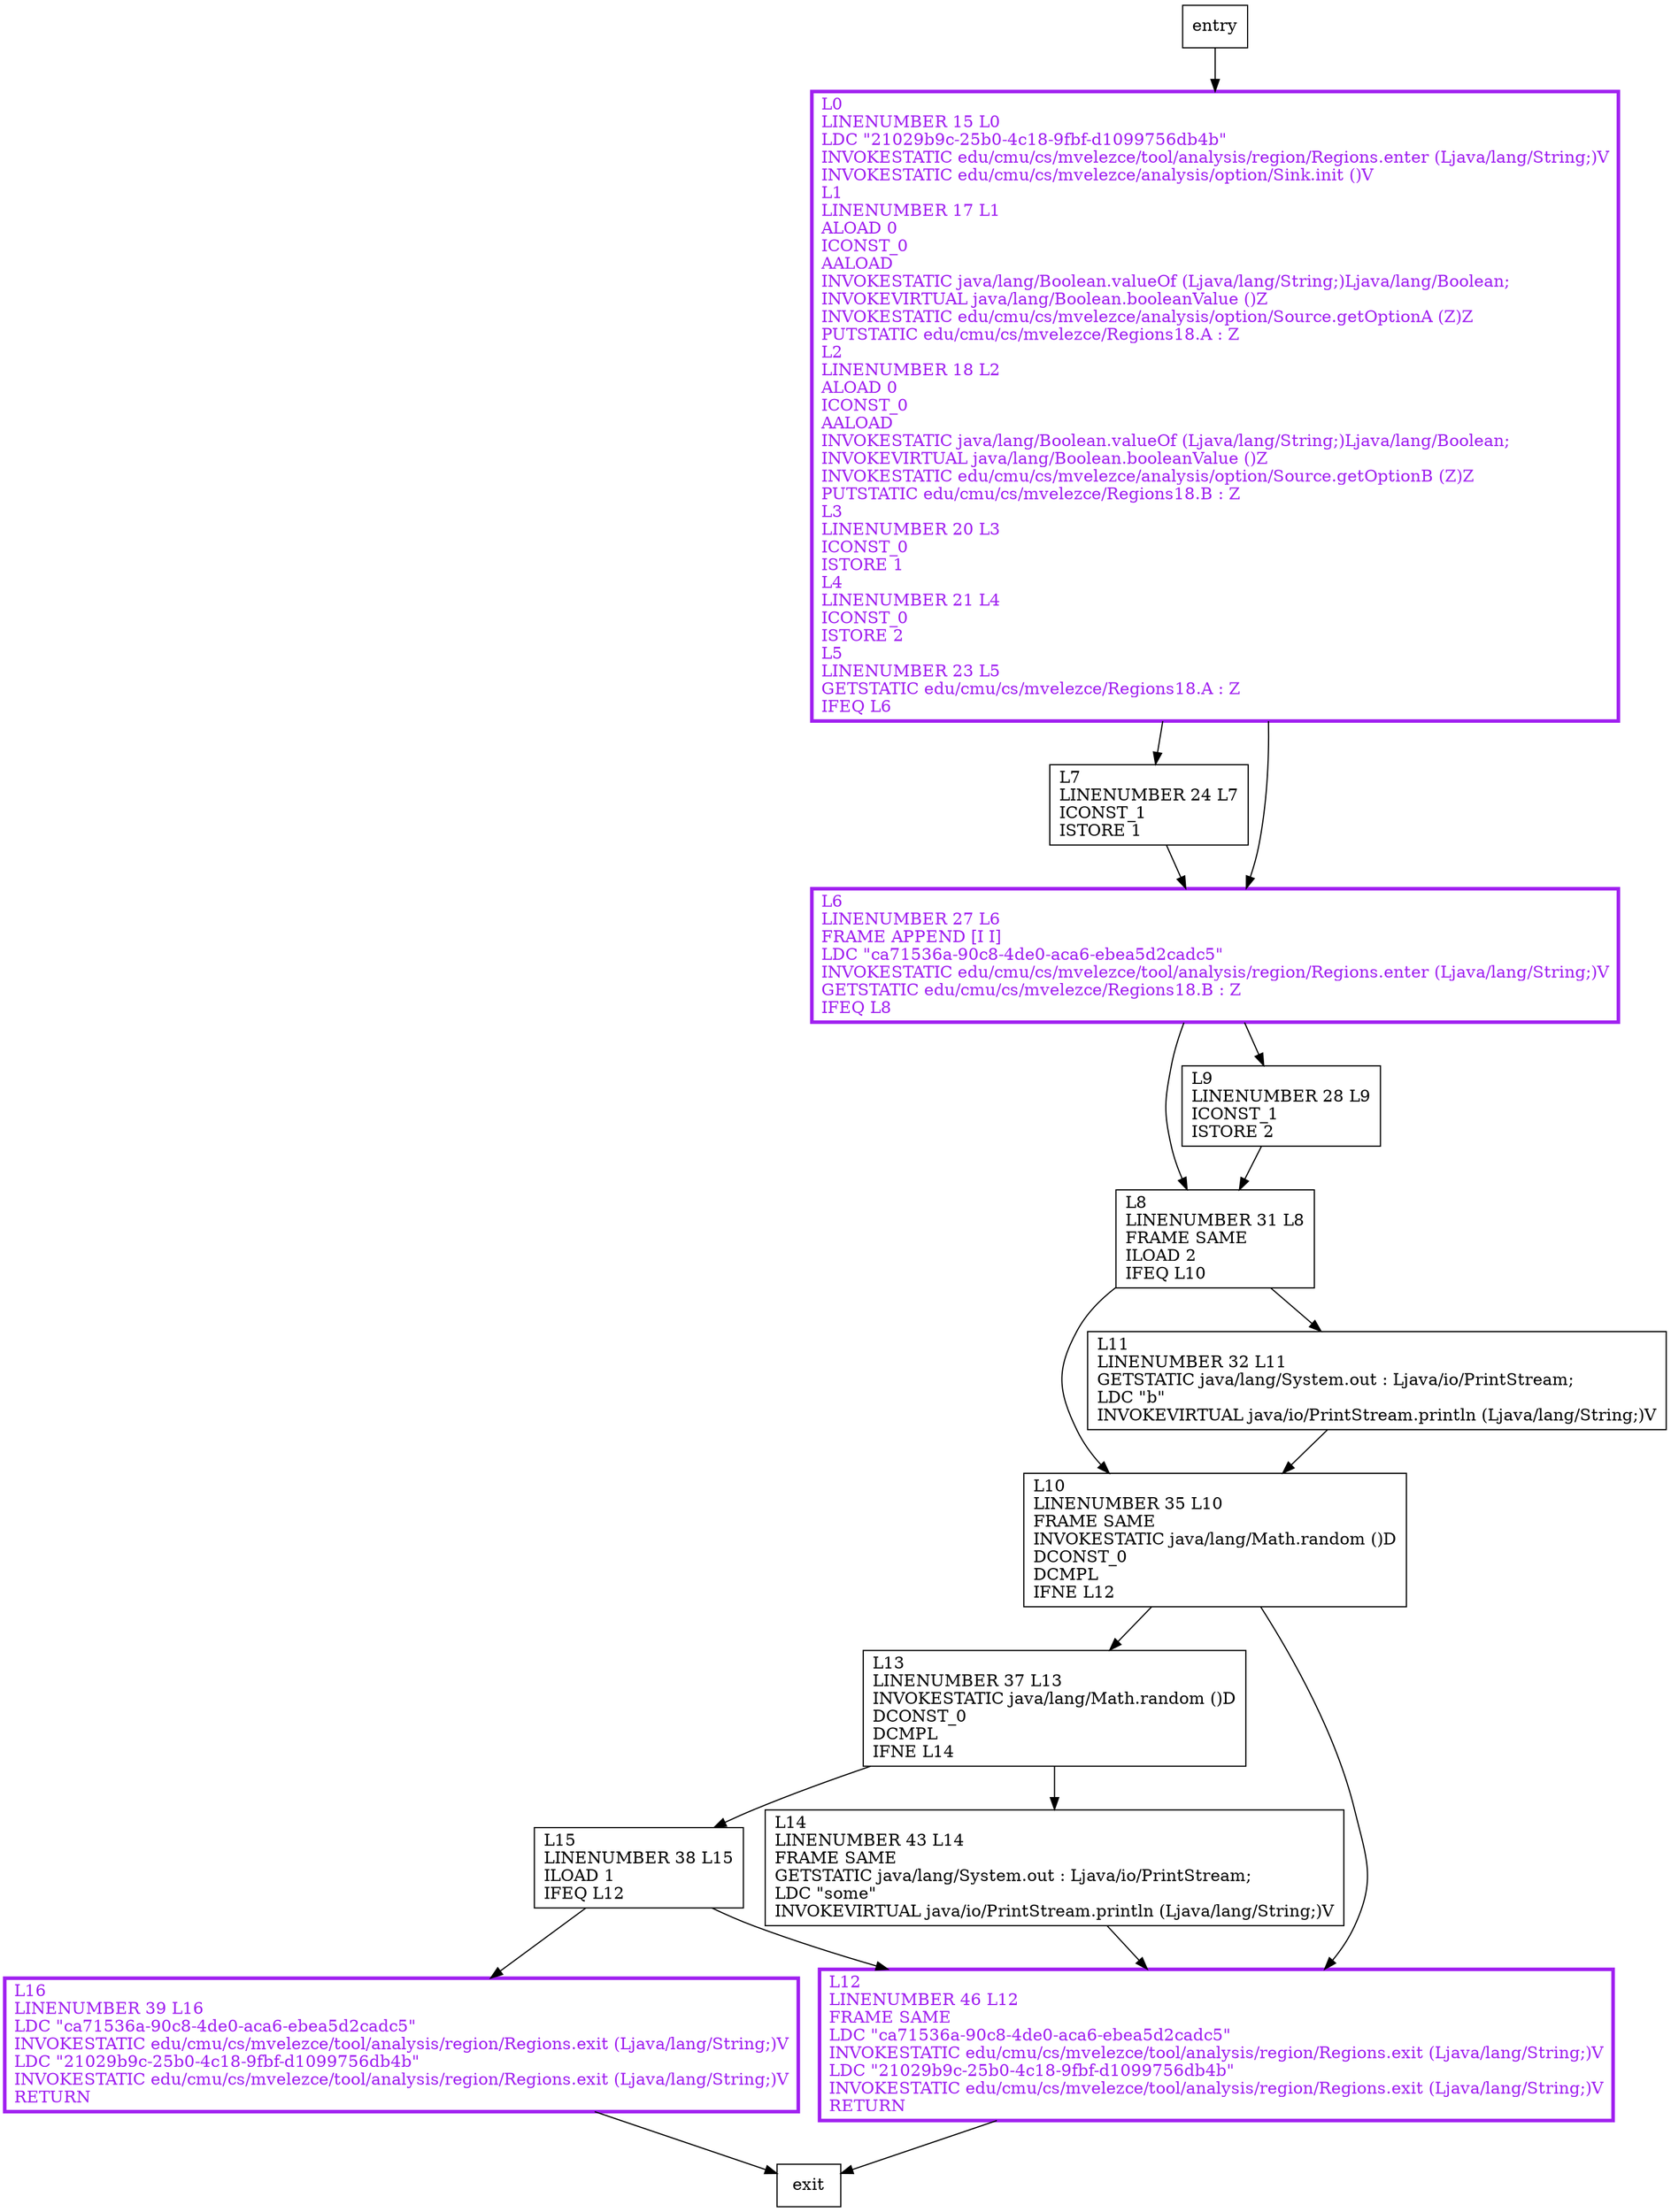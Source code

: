 digraph main {
node [shape=record];
1232118299 [label="L13\lLINENUMBER 37 L13\lINVOKESTATIC java/lang/Math.random ()D\lDCONST_0\lDCMPL\lIFNE L14\l"];
369745667 [label="L15\lLINENUMBER 38 L15\lILOAD 1\lIFEQ L12\l"];
1418426880 [label="L12\lLINENUMBER 46 L12\lFRAME SAME\lLDC \"ca71536a-90c8-4de0-aca6-ebea5d2cadc5\"\lINVOKESTATIC edu/cmu/cs/mvelezce/tool/analysis/region/Regions.exit (Ljava/lang/String;)V\lLDC \"21029b9c-25b0-4c18-9fbf-d1099756db4b\"\lINVOKESTATIC edu/cmu/cs/mvelezce/tool/analysis/region/Regions.exit (Ljava/lang/String;)V\lRETURN\l"];
1611417755 [label="L10\lLINENUMBER 35 L10\lFRAME SAME\lINVOKESTATIC java/lang/Math.random ()D\lDCONST_0\lDCMPL\lIFNE L12\l"];
1341281169 [label="L11\lLINENUMBER 32 L11\lGETSTATIC java/lang/System.out : Ljava/io/PrintStream;\lLDC \"b\"\lINVOKEVIRTUAL java/io/PrintStream.println (Ljava/lang/String;)V\l"];
425589944 [label="L16\lLINENUMBER 39 L16\lLDC \"ca71536a-90c8-4de0-aca6-ebea5d2cadc5\"\lINVOKESTATIC edu/cmu/cs/mvelezce/tool/analysis/region/Regions.exit (Ljava/lang/String;)V\lLDC \"21029b9c-25b0-4c18-9fbf-d1099756db4b\"\lINVOKESTATIC edu/cmu/cs/mvelezce/tool/analysis/region/Regions.exit (Ljava/lang/String;)V\lRETURN\l"];
849591901 [label="L7\lLINENUMBER 24 L7\lICONST_1\lISTORE 1\l"];
36907565 [label="L8\lLINENUMBER 31 L8\lFRAME SAME\lILOAD 2\lIFEQ L10\l"];
1270510398 [label="L14\lLINENUMBER 43 L14\lFRAME SAME\lGETSTATIC java/lang/System.out : Ljava/io/PrintStream;\lLDC \"some\"\lINVOKEVIRTUAL java/io/PrintStream.println (Ljava/lang/String;)V\l"];
963332349 [label="L6\lLINENUMBER 27 L6\lFRAME APPEND [I I]\lLDC \"ca71536a-90c8-4de0-aca6-ebea5d2cadc5\"\lINVOKESTATIC edu/cmu/cs/mvelezce/tool/analysis/region/Regions.enter (Ljava/lang/String;)V\lGETSTATIC edu/cmu/cs/mvelezce/Regions18.B : Z\lIFEQ L8\l"];
1535860570 [label="L0\lLINENUMBER 15 L0\lLDC \"21029b9c-25b0-4c18-9fbf-d1099756db4b\"\lINVOKESTATIC edu/cmu/cs/mvelezce/tool/analysis/region/Regions.enter (Ljava/lang/String;)V\lINVOKESTATIC edu/cmu/cs/mvelezce/analysis/option/Sink.init ()V\lL1\lLINENUMBER 17 L1\lALOAD 0\lICONST_0\lAALOAD\lINVOKESTATIC java/lang/Boolean.valueOf (Ljava/lang/String;)Ljava/lang/Boolean;\lINVOKEVIRTUAL java/lang/Boolean.booleanValue ()Z\lINVOKESTATIC edu/cmu/cs/mvelezce/analysis/option/Source.getOptionA (Z)Z\lPUTSTATIC edu/cmu/cs/mvelezce/Regions18.A : Z\lL2\lLINENUMBER 18 L2\lALOAD 0\lICONST_0\lAALOAD\lINVOKESTATIC java/lang/Boolean.valueOf (Ljava/lang/String;)Ljava/lang/Boolean;\lINVOKEVIRTUAL java/lang/Boolean.booleanValue ()Z\lINVOKESTATIC edu/cmu/cs/mvelezce/analysis/option/Source.getOptionB (Z)Z\lPUTSTATIC edu/cmu/cs/mvelezce/Regions18.B : Z\lL3\lLINENUMBER 20 L3\lICONST_0\lISTORE 1\lL4\lLINENUMBER 21 L4\lICONST_0\lISTORE 2\lL5\lLINENUMBER 23 L5\lGETSTATIC edu/cmu/cs/mvelezce/Regions18.A : Z\lIFEQ L6\l"];
63161534 [label="L9\lLINENUMBER 28 L9\lICONST_1\lISTORE 2\l"];
entry;
exit;
369745667 -> 1418426880;
369745667 -> 425589944;
1418426880 -> exit;
849591901 -> 963332349;
1270510398 -> 1418426880;
63161534 -> 36907565;
1232118299 -> 369745667;
1232118299 -> 1270510398;
entry -> 1535860570;
1611417755 -> 1232118299;
1611417755 -> 1418426880;
1341281169 -> 1611417755;
425589944 -> exit;
36907565 -> 1611417755;
36907565 -> 1341281169;
963332349 -> 36907565;
963332349 -> 63161534;
1535860570 -> 849591901;
1535860570 -> 963332349;
1418426880[fontcolor="purple", penwidth=3, color="purple"];
425589944[fontcolor="purple", penwidth=3, color="purple"];
963332349[fontcolor="purple", penwidth=3, color="purple"];
1535860570[fontcolor="purple", penwidth=3, color="purple"];
}

